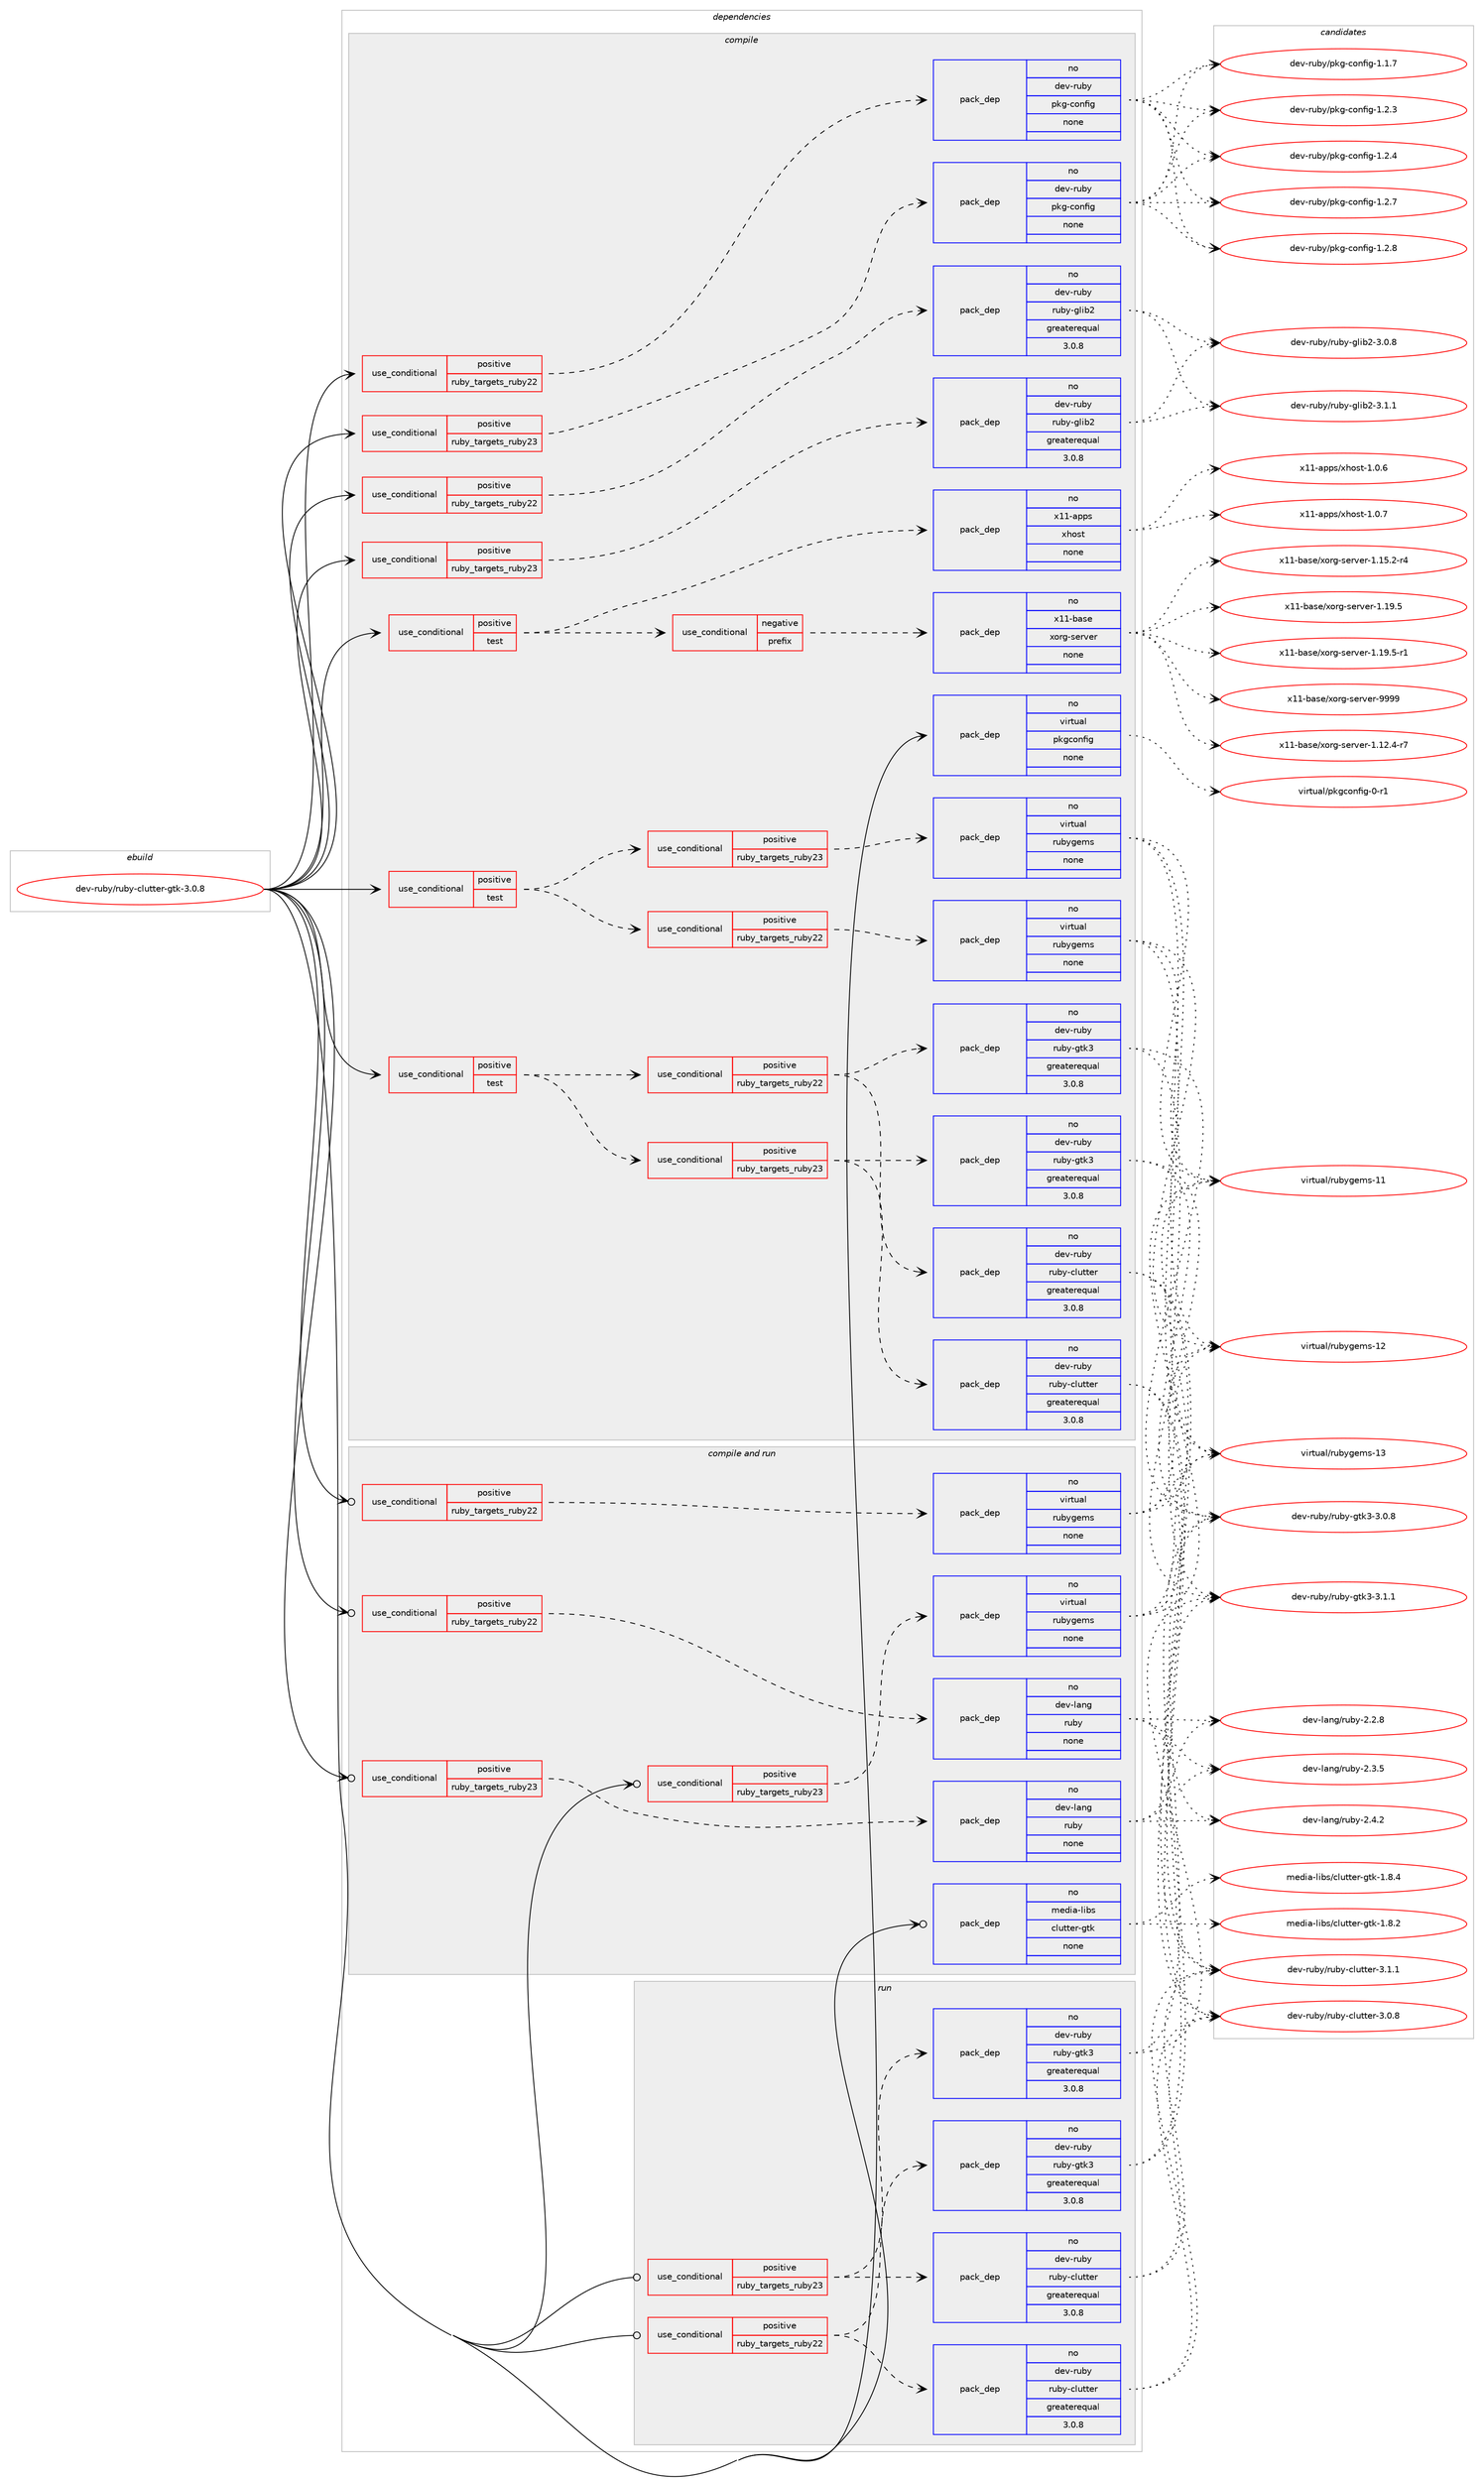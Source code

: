 digraph prolog {

# *************
# Graph options
# *************

newrank=true;
concentrate=true;
compound=true;
graph [rankdir=LR,fontname=Helvetica,fontsize=10,ranksep=1.5];#, ranksep=2.5, nodesep=0.2];
edge  [arrowhead=vee];
node  [fontname=Helvetica,fontsize=10];

# **********
# The ebuild
# **********

subgraph cluster_leftcol {
color=gray;
rank=same;
label=<<i>ebuild</i>>;
id [label="dev-ruby/ruby-clutter-gtk-3.0.8", color=red, width=4, href="../dev-ruby/ruby-clutter-gtk-3.0.8.svg"];
}

# ****************
# The dependencies
# ****************

subgraph cluster_midcol {
color=gray;
label=<<i>dependencies</i>>;
subgraph cluster_compile {
fillcolor="#eeeeee";
style=filled;
label=<<i>compile</i>>;
subgraph cond70624 {
dependency265729 [label=<<TABLE BORDER="0" CELLBORDER="1" CELLSPACING="0" CELLPADDING="4"><TR><TD ROWSPAN="3" CELLPADDING="10">use_conditional</TD></TR><TR><TD>positive</TD></TR><TR><TD>ruby_targets_ruby22</TD></TR></TABLE>>, shape=none, color=red];
subgraph pack190991 {
dependency265730 [label=<<TABLE BORDER="0" CELLBORDER="1" CELLSPACING="0" CELLPADDING="4" WIDTH="220"><TR><TD ROWSPAN="6" CELLPADDING="30">pack_dep</TD></TR><TR><TD WIDTH="110">no</TD></TR><TR><TD>dev-ruby</TD></TR><TR><TD>pkg-config</TD></TR><TR><TD>none</TD></TR><TR><TD></TD></TR></TABLE>>, shape=none, color=blue];
}
dependency265729:e -> dependency265730:w [weight=20,style="dashed",arrowhead="vee"];
}
id:e -> dependency265729:w [weight=20,style="solid",arrowhead="vee"];
subgraph cond70625 {
dependency265731 [label=<<TABLE BORDER="0" CELLBORDER="1" CELLSPACING="0" CELLPADDING="4"><TR><TD ROWSPAN="3" CELLPADDING="10">use_conditional</TD></TR><TR><TD>positive</TD></TR><TR><TD>ruby_targets_ruby22</TD></TR></TABLE>>, shape=none, color=red];
subgraph pack190992 {
dependency265732 [label=<<TABLE BORDER="0" CELLBORDER="1" CELLSPACING="0" CELLPADDING="4" WIDTH="220"><TR><TD ROWSPAN="6" CELLPADDING="30">pack_dep</TD></TR><TR><TD WIDTH="110">no</TD></TR><TR><TD>dev-ruby</TD></TR><TR><TD>ruby-glib2</TD></TR><TR><TD>greaterequal</TD></TR><TR><TD>3.0.8</TD></TR></TABLE>>, shape=none, color=blue];
}
dependency265731:e -> dependency265732:w [weight=20,style="dashed",arrowhead="vee"];
}
id:e -> dependency265731:w [weight=20,style="solid",arrowhead="vee"];
subgraph cond70626 {
dependency265733 [label=<<TABLE BORDER="0" CELLBORDER="1" CELLSPACING="0" CELLPADDING="4"><TR><TD ROWSPAN="3" CELLPADDING="10">use_conditional</TD></TR><TR><TD>positive</TD></TR><TR><TD>ruby_targets_ruby23</TD></TR></TABLE>>, shape=none, color=red];
subgraph pack190993 {
dependency265734 [label=<<TABLE BORDER="0" CELLBORDER="1" CELLSPACING="0" CELLPADDING="4" WIDTH="220"><TR><TD ROWSPAN="6" CELLPADDING="30">pack_dep</TD></TR><TR><TD WIDTH="110">no</TD></TR><TR><TD>dev-ruby</TD></TR><TR><TD>pkg-config</TD></TR><TR><TD>none</TD></TR><TR><TD></TD></TR></TABLE>>, shape=none, color=blue];
}
dependency265733:e -> dependency265734:w [weight=20,style="dashed",arrowhead="vee"];
}
id:e -> dependency265733:w [weight=20,style="solid",arrowhead="vee"];
subgraph cond70627 {
dependency265735 [label=<<TABLE BORDER="0" CELLBORDER="1" CELLSPACING="0" CELLPADDING="4"><TR><TD ROWSPAN="3" CELLPADDING="10">use_conditional</TD></TR><TR><TD>positive</TD></TR><TR><TD>ruby_targets_ruby23</TD></TR></TABLE>>, shape=none, color=red];
subgraph pack190994 {
dependency265736 [label=<<TABLE BORDER="0" CELLBORDER="1" CELLSPACING="0" CELLPADDING="4" WIDTH="220"><TR><TD ROWSPAN="6" CELLPADDING="30">pack_dep</TD></TR><TR><TD WIDTH="110">no</TD></TR><TR><TD>dev-ruby</TD></TR><TR><TD>ruby-glib2</TD></TR><TR><TD>greaterequal</TD></TR><TR><TD>3.0.8</TD></TR></TABLE>>, shape=none, color=blue];
}
dependency265735:e -> dependency265736:w [weight=20,style="dashed",arrowhead="vee"];
}
id:e -> dependency265735:w [weight=20,style="solid",arrowhead="vee"];
subgraph cond70628 {
dependency265737 [label=<<TABLE BORDER="0" CELLBORDER="1" CELLSPACING="0" CELLPADDING="4"><TR><TD ROWSPAN="3" CELLPADDING="10">use_conditional</TD></TR><TR><TD>positive</TD></TR><TR><TD>test</TD></TR></TABLE>>, shape=none, color=red];
subgraph cond70629 {
dependency265738 [label=<<TABLE BORDER="0" CELLBORDER="1" CELLSPACING="0" CELLPADDING="4"><TR><TD ROWSPAN="3" CELLPADDING="10">use_conditional</TD></TR><TR><TD>negative</TD></TR><TR><TD>prefix</TD></TR></TABLE>>, shape=none, color=red];
subgraph pack190995 {
dependency265739 [label=<<TABLE BORDER="0" CELLBORDER="1" CELLSPACING="0" CELLPADDING="4" WIDTH="220"><TR><TD ROWSPAN="6" CELLPADDING="30">pack_dep</TD></TR><TR><TD WIDTH="110">no</TD></TR><TR><TD>x11-base</TD></TR><TR><TD>xorg-server</TD></TR><TR><TD>none</TD></TR><TR><TD></TD></TR></TABLE>>, shape=none, color=blue];
}
dependency265738:e -> dependency265739:w [weight=20,style="dashed",arrowhead="vee"];
}
dependency265737:e -> dependency265738:w [weight=20,style="dashed",arrowhead="vee"];
subgraph pack190996 {
dependency265740 [label=<<TABLE BORDER="0" CELLBORDER="1" CELLSPACING="0" CELLPADDING="4" WIDTH="220"><TR><TD ROWSPAN="6" CELLPADDING="30">pack_dep</TD></TR><TR><TD WIDTH="110">no</TD></TR><TR><TD>x11-apps</TD></TR><TR><TD>xhost</TD></TR><TR><TD>none</TD></TR><TR><TD></TD></TR></TABLE>>, shape=none, color=blue];
}
dependency265737:e -> dependency265740:w [weight=20,style="dashed",arrowhead="vee"];
}
id:e -> dependency265737:w [weight=20,style="solid",arrowhead="vee"];
subgraph cond70630 {
dependency265741 [label=<<TABLE BORDER="0" CELLBORDER="1" CELLSPACING="0" CELLPADDING="4"><TR><TD ROWSPAN="3" CELLPADDING="10">use_conditional</TD></TR><TR><TD>positive</TD></TR><TR><TD>test</TD></TR></TABLE>>, shape=none, color=red];
subgraph cond70631 {
dependency265742 [label=<<TABLE BORDER="0" CELLBORDER="1" CELLSPACING="0" CELLPADDING="4"><TR><TD ROWSPAN="3" CELLPADDING="10">use_conditional</TD></TR><TR><TD>positive</TD></TR><TR><TD>ruby_targets_ruby22</TD></TR></TABLE>>, shape=none, color=red];
subgraph pack190997 {
dependency265743 [label=<<TABLE BORDER="0" CELLBORDER="1" CELLSPACING="0" CELLPADDING="4" WIDTH="220"><TR><TD ROWSPAN="6" CELLPADDING="30">pack_dep</TD></TR><TR><TD WIDTH="110">no</TD></TR><TR><TD>dev-ruby</TD></TR><TR><TD>ruby-clutter</TD></TR><TR><TD>greaterequal</TD></TR><TR><TD>3.0.8</TD></TR></TABLE>>, shape=none, color=blue];
}
dependency265742:e -> dependency265743:w [weight=20,style="dashed",arrowhead="vee"];
subgraph pack190998 {
dependency265744 [label=<<TABLE BORDER="0" CELLBORDER="1" CELLSPACING="0" CELLPADDING="4" WIDTH="220"><TR><TD ROWSPAN="6" CELLPADDING="30">pack_dep</TD></TR><TR><TD WIDTH="110">no</TD></TR><TR><TD>dev-ruby</TD></TR><TR><TD>ruby-gtk3</TD></TR><TR><TD>greaterequal</TD></TR><TR><TD>3.0.8</TD></TR></TABLE>>, shape=none, color=blue];
}
dependency265742:e -> dependency265744:w [weight=20,style="dashed",arrowhead="vee"];
}
dependency265741:e -> dependency265742:w [weight=20,style="dashed",arrowhead="vee"];
subgraph cond70632 {
dependency265745 [label=<<TABLE BORDER="0" CELLBORDER="1" CELLSPACING="0" CELLPADDING="4"><TR><TD ROWSPAN="3" CELLPADDING="10">use_conditional</TD></TR><TR><TD>positive</TD></TR><TR><TD>ruby_targets_ruby23</TD></TR></TABLE>>, shape=none, color=red];
subgraph pack190999 {
dependency265746 [label=<<TABLE BORDER="0" CELLBORDER="1" CELLSPACING="0" CELLPADDING="4" WIDTH="220"><TR><TD ROWSPAN="6" CELLPADDING="30">pack_dep</TD></TR><TR><TD WIDTH="110">no</TD></TR><TR><TD>dev-ruby</TD></TR><TR><TD>ruby-clutter</TD></TR><TR><TD>greaterequal</TD></TR><TR><TD>3.0.8</TD></TR></TABLE>>, shape=none, color=blue];
}
dependency265745:e -> dependency265746:w [weight=20,style="dashed",arrowhead="vee"];
subgraph pack191000 {
dependency265747 [label=<<TABLE BORDER="0" CELLBORDER="1" CELLSPACING="0" CELLPADDING="4" WIDTH="220"><TR><TD ROWSPAN="6" CELLPADDING="30">pack_dep</TD></TR><TR><TD WIDTH="110">no</TD></TR><TR><TD>dev-ruby</TD></TR><TR><TD>ruby-gtk3</TD></TR><TR><TD>greaterequal</TD></TR><TR><TD>3.0.8</TD></TR></TABLE>>, shape=none, color=blue];
}
dependency265745:e -> dependency265747:w [weight=20,style="dashed",arrowhead="vee"];
}
dependency265741:e -> dependency265745:w [weight=20,style="dashed",arrowhead="vee"];
}
id:e -> dependency265741:w [weight=20,style="solid",arrowhead="vee"];
subgraph cond70633 {
dependency265748 [label=<<TABLE BORDER="0" CELLBORDER="1" CELLSPACING="0" CELLPADDING="4"><TR><TD ROWSPAN="3" CELLPADDING="10">use_conditional</TD></TR><TR><TD>positive</TD></TR><TR><TD>test</TD></TR></TABLE>>, shape=none, color=red];
subgraph cond70634 {
dependency265749 [label=<<TABLE BORDER="0" CELLBORDER="1" CELLSPACING="0" CELLPADDING="4"><TR><TD ROWSPAN="3" CELLPADDING="10">use_conditional</TD></TR><TR><TD>positive</TD></TR><TR><TD>ruby_targets_ruby22</TD></TR></TABLE>>, shape=none, color=red];
subgraph pack191001 {
dependency265750 [label=<<TABLE BORDER="0" CELLBORDER="1" CELLSPACING="0" CELLPADDING="4" WIDTH="220"><TR><TD ROWSPAN="6" CELLPADDING="30">pack_dep</TD></TR><TR><TD WIDTH="110">no</TD></TR><TR><TD>virtual</TD></TR><TR><TD>rubygems</TD></TR><TR><TD>none</TD></TR><TR><TD></TD></TR></TABLE>>, shape=none, color=blue];
}
dependency265749:e -> dependency265750:w [weight=20,style="dashed",arrowhead="vee"];
}
dependency265748:e -> dependency265749:w [weight=20,style="dashed",arrowhead="vee"];
subgraph cond70635 {
dependency265751 [label=<<TABLE BORDER="0" CELLBORDER="1" CELLSPACING="0" CELLPADDING="4"><TR><TD ROWSPAN="3" CELLPADDING="10">use_conditional</TD></TR><TR><TD>positive</TD></TR><TR><TD>ruby_targets_ruby23</TD></TR></TABLE>>, shape=none, color=red];
subgraph pack191002 {
dependency265752 [label=<<TABLE BORDER="0" CELLBORDER="1" CELLSPACING="0" CELLPADDING="4" WIDTH="220"><TR><TD ROWSPAN="6" CELLPADDING="30">pack_dep</TD></TR><TR><TD WIDTH="110">no</TD></TR><TR><TD>virtual</TD></TR><TR><TD>rubygems</TD></TR><TR><TD>none</TD></TR><TR><TD></TD></TR></TABLE>>, shape=none, color=blue];
}
dependency265751:e -> dependency265752:w [weight=20,style="dashed",arrowhead="vee"];
}
dependency265748:e -> dependency265751:w [weight=20,style="dashed",arrowhead="vee"];
}
id:e -> dependency265748:w [weight=20,style="solid",arrowhead="vee"];
subgraph pack191003 {
dependency265753 [label=<<TABLE BORDER="0" CELLBORDER="1" CELLSPACING="0" CELLPADDING="4" WIDTH="220"><TR><TD ROWSPAN="6" CELLPADDING="30">pack_dep</TD></TR><TR><TD WIDTH="110">no</TD></TR><TR><TD>virtual</TD></TR><TR><TD>pkgconfig</TD></TR><TR><TD>none</TD></TR><TR><TD></TD></TR></TABLE>>, shape=none, color=blue];
}
id:e -> dependency265753:w [weight=20,style="solid",arrowhead="vee"];
}
subgraph cluster_compileandrun {
fillcolor="#eeeeee";
style=filled;
label=<<i>compile and run</i>>;
subgraph cond70636 {
dependency265754 [label=<<TABLE BORDER="0" CELLBORDER="1" CELLSPACING="0" CELLPADDING="4"><TR><TD ROWSPAN="3" CELLPADDING="10">use_conditional</TD></TR><TR><TD>positive</TD></TR><TR><TD>ruby_targets_ruby22</TD></TR></TABLE>>, shape=none, color=red];
subgraph pack191004 {
dependency265755 [label=<<TABLE BORDER="0" CELLBORDER="1" CELLSPACING="0" CELLPADDING="4" WIDTH="220"><TR><TD ROWSPAN="6" CELLPADDING="30">pack_dep</TD></TR><TR><TD WIDTH="110">no</TD></TR><TR><TD>dev-lang</TD></TR><TR><TD>ruby</TD></TR><TR><TD>none</TD></TR><TR><TD></TD></TR></TABLE>>, shape=none, color=blue];
}
dependency265754:e -> dependency265755:w [weight=20,style="dashed",arrowhead="vee"];
}
id:e -> dependency265754:w [weight=20,style="solid",arrowhead="odotvee"];
subgraph cond70637 {
dependency265756 [label=<<TABLE BORDER="0" CELLBORDER="1" CELLSPACING="0" CELLPADDING="4"><TR><TD ROWSPAN="3" CELLPADDING="10">use_conditional</TD></TR><TR><TD>positive</TD></TR><TR><TD>ruby_targets_ruby22</TD></TR></TABLE>>, shape=none, color=red];
subgraph pack191005 {
dependency265757 [label=<<TABLE BORDER="0" CELLBORDER="1" CELLSPACING="0" CELLPADDING="4" WIDTH="220"><TR><TD ROWSPAN="6" CELLPADDING="30">pack_dep</TD></TR><TR><TD WIDTH="110">no</TD></TR><TR><TD>virtual</TD></TR><TR><TD>rubygems</TD></TR><TR><TD>none</TD></TR><TR><TD></TD></TR></TABLE>>, shape=none, color=blue];
}
dependency265756:e -> dependency265757:w [weight=20,style="dashed",arrowhead="vee"];
}
id:e -> dependency265756:w [weight=20,style="solid",arrowhead="odotvee"];
subgraph cond70638 {
dependency265758 [label=<<TABLE BORDER="0" CELLBORDER="1" CELLSPACING="0" CELLPADDING="4"><TR><TD ROWSPAN="3" CELLPADDING="10">use_conditional</TD></TR><TR><TD>positive</TD></TR><TR><TD>ruby_targets_ruby23</TD></TR></TABLE>>, shape=none, color=red];
subgraph pack191006 {
dependency265759 [label=<<TABLE BORDER="0" CELLBORDER="1" CELLSPACING="0" CELLPADDING="4" WIDTH="220"><TR><TD ROWSPAN="6" CELLPADDING="30">pack_dep</TD></TR><TR><TD WIDTH="110">no</TD></TR><TR><TD>dev-lang</TD></TR><TR><TD>ruby</TD></TR><TR><TD>none</TD></TR><TR><TD></TD></TR></TABLE>>, shape=none, color=blue];
}
dependency265758:e -> dependency265759:w [weight=20,style="dashed",arrowhead="vee"];
}
id:e -> dependency265758:w [weight=20,style="solid",arrowhead="odotvee"];
subgraph cond70639 {
dependency265760 [label=<<TABLE BORDER="0" CELLBORDER="1" CELLSPACING="0" CELLPADDING="4"><TR><TD ROWSPAN="3" CELLPADDING="10">use_conditional</TD></TR><TR><TD>positive</TD></TR><TR><TD>ruby_targets_ruby23</TD></TR></TABLE>>, shape=none, color=red];
subgraph pack191007 {
dependency265761 [label=<<TABLE BORDER="0" CELLBORDER="1" CELLSPACING="0" CELLPADDING="4" WIDTH="220"><TR><TD ROWSPAN="6" CELLPADDING="30">pack_dep</TD></TR><TR><TD WIDTH="110">no</TD></TR><TR><TD>virtual</TD></TR><TR><TD>rubygems</TD></TR><TR><TD>none</TD></TR><TR><TD></TD></TR></TABLE>>, shape=none, color=blue];
}
dependency265760:e -> dependency265761:w [weight=20,style="dashed",arrowhead="vee"];
}
id:e -> dependency265760:w [weight=20,style="solid",arrowhead="odotvee"];
subgraph pack191008 {
dependency265762 [label=<<TABLE BORDER="0" CELLBORDER="1" CELLSPACING="0" CELLPADDING="4" WIDTH="220"><TR><TD ROWSPAN="6" CELLPADDING="30">pack_dep</TD></TR><TR><TD WIDTH="110">no</TD></TR><TR><TD>media-libs</TD></TR><TR><TD>clutter-gtk</TD></TR><TR><TD>none</TD></TR><TR><TD></TD></TR></TABLE>>, shape=none, color=blue];
}
id:e -> dependency265762:w [weight=20,style="solid",arrowhead="odotvee"];
}
subgraph cluster_run {
fillcolor="#eeeeee";
style=filled;
label=<<i>run</i>>;
subgraph cond70640 {
dependency265763 [label=<<TABLE BORDER="0" CELLBORDER="1" CELLSPACING="0" CELLPADDING="4"><TR><TD ROWSPAN="3" CELLPADDING="10">use_conditional</TD></TR><TR><TD>positive</TD></TR><TR><TD>ruby_targets_ruby22</TD></TR></TABLE>>, shape=none, color=red];
subgraph pack191009 {
dependency265764 [label=<<TABLE BORDER="0" CELLBORDER="1" CELLSPACING="0" CELLPADDING="4" WIDTH="220"><TR><TD ROWSPAN="6" CELLPADDING="30">pack_dep</TD></TR><TR><TD WIDTH="110">no</TD></TR><TR><TD>dev-ruby</TD></TR><TR><TD>ruby-clutter</TD></TR><TR><TD>greaterequal</TD></TR><TR><TD>3.0.8</TD></TR></TABLE>>, shape=none, color=blue];
}
dependency265763:e -> dependency265764:w [weight=20,style="dashed",arrowhead="vee"];
subgraph pack191010 {
dependency265765 [label=<<TABLE BORDER="0" CELLBORDER="1" CELLSPACING="0" CELLPADDING="4" WIDTH="220"><TR><TD ROWSPAN="6" CELLPADDING="30">pack_dep</TD></TR><TR><TD WIDTH="110">no</TD></TR><TR><TD>dev-ruby</TD></TR><TR><TD>ruby-gtk3</TD></TR><TR><TD>greaterequal</TD></TR><TR><TD>3.0.8</TD></TR></TABLE>>, shape=none, color=blue];
}
dependency265763:e -> dependency265765:w [weight=20,style="dashed",arrowhead="vee"];
}
id:e -> dependency265763:w [weight=20,style="solid",arrowhead="odot"];
subgraph cond70641 {
dependency265766 [label=<<TABLE BORDER="0" CELLBORDER="1" CELLSPACING="0" CELLPADDING="4"><TR><TD ROWSPAN="3" CELLPADDING="10">use_conditional</TD></TR><TR><TD>positive</TD></TR><TR><TD>ruby_targets_ruby23</TD></TR></TABLE>>, shape=none, color=red];
subgraph pack191011 {
dependency265767 [label=<<TABLE BORDER="0" CELLBORDER="1" CELLSPACING="0" CELLPADDING="4" WIDTH="220"><TR><TD ROWSPAN="6" CELLPADDING="30">pack_dep</TD></TR><TR><TD WIDTH="110">no</TD></TR><TR><TD>dev-ruby</TD></TR><TR><TD>ruby-clutter</TD></TR><TR><TD>greaterequal</TD></TR><TR><TD>3.0.8</TD></TR></TABLE>>, shape=none, color=blue];
}
dependency265766:e -> dependency265767:w [weight=20,style="dashed",arrowhead="vee"];
subgraph pack191012 {
dependency265768 [label=<<TABLE BORDER="0" CELLBORDER="1" CELLSPACING="0" CELLPADDING="4" WIDTH="220"><TR><TD ROWSPAN="6" CELLPADDING="30">pack_dep</TD></TR><TR><TD WIDTH="110">no</TD></TR><TR><TD>dev-ruby</TD></TR><TR><TD>ruby-gtk3</TD></TR><TR><TD>greaterequal</TD></TR><TR><TD>3.0.8</TD></TR></TABLE>>, shape=none, color=blue];
}
dependency265766:e -> dependency265768:w [weight=20,style="dashed",arrowhead="vee"];
}
id:e -> dependency265766:w [weight=20,style="solid",arrowhead="odot"];
}
}

# **************
# The candidates
# **************

subgraph cluster_choices {
rank=same;
color=gray;
label=<<i>candidates</i>>;

subgraph choice190991 {
color=black;
nodesep=1;
choice1001011184511411798121471121071034599111110102105103454946494655 [label="dev-ruby/pkg-config-1.1.7", color=red, width=4,href="../dev-ruby/pkg-config-1.1.7.svg"];
choice1001011184511411798121471121071034599111110102105103454946504651 [label="dev-ruby/pkg-config-1.2.3", color=red, width=4,href="../dev-ruby/pkg-config-1.2.3.svg"];
choice1001011184511411798121471121071034599111110102105103454946504652 [label="dev-ruby/pkg-config-1.2.4", color=red, width=4,href="../dev-ruby/pkg-config-1.2.4.svg"];
choice1001011184511411798121471121071034599111110102105103454946504655 [label="dev-ruby/pkg-config-1.2.7", color=red, width=4,href="../dev-ruby/pkg-config-1.2.7.svg"];
choice1001011184511411798121471121071034599111110102105103454946504656 [label="dev-ruby/pkg-config-1.2.8", color=red, width=4,href="../dev-ruby/pkg-config-1.2.8.svg"];
dependency265730:e -> choice1001011184511411798121471121071034599111110102105103454946494655:w [style=dotted,weight="100"];
dependency265730:e -> choice1001011184511411798121471121071034599111110102105103454946504651:w [style=dotted,weight="100"];
dependency265730:e -> choice1001011184511411798121471121071034599111110102105103454946504652:w [style=dotted,weight="100"];
dependency265730:e -> choice1001011184511411798121471121071034599111110102105103454946504655:w [style=dotted,weight="100"];
dependency265730:e -> choice1001011184511411798121471121071034599111110102105103454946504656:w [style=dotted,weight="100"];
}
subgraph choice190992 {
color=black;
nodesep=1;
choice10010111845114117981214711411798121451031081059850455146484656 [label="dev-ruby/ruby-glib2-3.0.8", color=red, width=4,href="../dev-ruby/ruby-glib2-3.0.8.svg"];
choice10010111845114117981214711411798121451031081059850455146494649 [label="dev-ruby/ruby-glib2-3.1.1", color=red, width=4,href="../dev-ruby/ruby-glib2-3.1.1.svg"];
dependency265732:e -> choice10010111845114117981214711411798121451031081059850455146484656:w [style=dotted,weight="100"];
dependency265732:e -> choice10010111845114117981214711411798121451031081059850455146494649:w [style=dotted,weight="100"];
}
subgraph choice190993 {
color=black;
nodesep=1;
choice1001011184511411798121471121071034599111110102105103454946494655 [label="dev-ruby/pkg-config-1.1.7", color=red, width=4,href="../dev-ruby/pkg-config-1.1.7.svg"];
choice1001011184511411798121471121071034599111110102105103454946504651 [label="dev-ruby/pkg-config-1.2.3", color=red, width=4,href="../dev-ruby/pkg-config-1.2.3.svg"];
choice1001011184511411798121471121071034599111110102105103454946504652 [label="dev-ruby/pkg-config-1.2.4", color=red, width=4,href="../dev-ruby/pkg-config-1.2.4.svg"];
choice1001011184511411798121471121071034599111110102105103454946504655 [label="dev-ruby/pkg-config-1.2.7", color=red, width=4,href="../dev-ruby/pkg-config-1.2.7.svg"];
choice1001011184511411798121471121071034599111110102105103454946504656 [label="dev-ruby/pkg-config-1.2.8", color=red, width=4,href="../dev-ruby/pkg-config-1.2.8.svg"];
dependency265734:e -> choice1001011184511411798121471121071034599111110102105103454946494655:w [style=dotted,weight="100"];
dependency265734:e -> choice1001011184511411798121471121071034599111110102105103454946504651:w [style=dotted,weight="100"];
dependency265734:e -> choice1001011184511411798121471121071034599111110102105103454946504652:w [style=dotted,weight="100"];
dependency265734:e -> choice1001011184511411798121471121071034599111110102105103454946504655:w [style=dotted,weight="100"];
dependency265734:e -> choice1001011184511411798121471121071034599111110102105103454946504656:w [style=dotted,weight="100"];
}
subgraph choice190994 {
color=black;
nodesep=1;
choice10010111845114117981214711411798121451031081059850455146484656 [label="dev-ruby/ruby-glib2-3.0.8", color=red, width=4,href="../dev-ruby/ruby-glib2-3.0.8.svg"];
choice10010111845114117981214711411798121451031081059850455146494649 [label="dev-ruby/ruby-glib2-3.1.1", color=red, width=4,href="../dev-ruby/ruby-glib2-3.1.1.svg"];
dependency265736:e -> choice10010111845114117981214711411798121451031081059850455146484656:w [style=dotted,weight="100"];
dependency265736:e -> choice10010111845114117981214711411798121451031081059850455146494649:w [style=dotted,weight="100"];
}
subgraph choice190995 {
color=black;
nodesep=1;
choice12049494598971151014712011111410345115101114118101114454946495046524511455 [label="x11-base/xorg-server-1.12.4-r7", color=red, width=4,href="../x11-base/xorg-server-1.12.4-r7.svg"];
choice12049494598971151014712011111410345115101114118101114454946495346504511452 [label="x11-base/xorg-server-1.15.2-r4", color=red, width=4,href="../x11-base/xorg-server-1.15.2-r4.svg"];
choice1204949459897115101471201111141034511510111411810111445494649574653 [label="x11-base/xorg-server-1.19.5", color=red, width=4,href="../x11-base/xorg-server-1.19.5.svg"];
choice12049494598971151014712011111410345115101114118101114454946495746534511449 [label="x11-base/xorg-server-1.19.5-r1", color=red, width=4,href="../x11-base/xorg-server-1.19.5-r1.svg"];
choice120494945989711510147120111114103451151011141181011144557575757 [label="x11-base/xorg-server-9999", color=red, width=4,href="../x11-base/xorg-server-9999.svg"];
dependency265739:e -> choice12049494598971151014712011111410345115101114118101114454946495046524511455:w [style=dotted,weight="100"];
dependency265739:e -> choice12049494598971151014712011111410345115101114118101114454946495346504511452:w [style=dotted,weight="100"];
dependency265739:e -> choice1204949459897115101471201111141034511510111411810111445494649574653:w [style=dotted,weight="100"];
dependency265739:e -> choice12049494598971151014712011111410345115101114118101114454946495746534511449:w [style=dotted,weight="100"];
dependency265739:e -> choice120494945989711510147120111114103451151011141181011144557575757:w [style=dotted,weight="100"];
}
subgraph choice190996 {
color=black;
nodesep=1;
choice1204949459711211211547120104111115116454946484654 [label="x11-apps/xhost-1.0.6", color=red, width=4,href="../x11-apps/xhost-1.0.6.svg"];
choice1204949459711211211547120104111115116454946484655 [label="x11-apps/xhost-1.0.7", color=red, width=4,href="../x11-apps/xhost-1.0.7.svg"];
dependency265740:e -> choice1204949459711211211547120104111115116454946484654:w [style=dotted,weight="100"];
dependency265740:e -> choice1204949459711211211547120104111115116454946484655:w [style=dotted,weight="100"];
}
subgraph choice190997 {
color=black;
nodesep=1;
choice100101118451141179812147114117981214599108117116116101114455146484656 [label="dev-ruby/ruby-clutter-3.0.8", color=red, width=4,href="../dev-ruby/ruby-clutter-3.0.8.svg"];
choice100101118451141179812147114117981214599108117116116101114455146494649 [label="dev-ruby/ruby-clutter-3.1.1", color=red, width=4,href="../dev-ruby/ruby-clutter-3.1.1.svg"];
dependency265743:e -> choice100101118451141179812147114117981214599108117116116101114455146484656:w [style=dotted,weight="100"];
dependency265743:e -> choice100101118451141179812147114117981214599108117116116101114455146494649:w [style=dotted,weight="100"];
}
subgraph choice190998 {
color=black;
nodesep=1;
choice100101118451141179812147114117981214510311610751455146484656 [label="dev-ruby/ruby-gtk3-3.0.8", color=red, width=4,href="../dev-ruby/ruby-gtk3-3.0.8.svg"];
choice100101118451141179812147114117981214510311610751455146494649 [label="dev-ruby/ruby-gtk3-3.1.1", color=red, width=4,href="../dev-ruby/ruby-gtk3-3.1.1.svg"];
dependency265744:e -> choice100101118451141179812147114117981214510311610751455146484656:w [style=dotted,weight="100"];
dependency265744:e -> choice100101118451141179812147114117981214510311610751455146494649:w [style=dotted,weight="100"];
}
subgraph choice190999 {
color=black;
nodesep=1;
choice100101118451141179812147114117981214599108117116116101114455146484656 [label="dev-ruby/ruby-clutter-3.0.8", color=red, width=4,href="../dev-ruby/ruby-clutter-3.0.8.svg"];
choice100101118451141179812147114117981214599108117116116101114455146494649 [label="dev-ruby/ruby-clutter-3.1.1", color=red, width=4,href="../dev-ruby/ruby-clutter-3.1.1.svg"];
dependency265746:e -> choice100101118451141179812147114117981214599108117116116101114455146484656:w [style=dotted,weight="100"];
dependency265746:e -> choice100101118451141179812147114117981214599108117116116101114455146494649:w [style=dotted,weight="100"];
}
subgraph choice191000 {
color=black;
nodesep=1;
choice100101118451141179812147114117981214510311610751455146484656 [label="dev-ruby/ruby-gtk3-3.0.8", color=red, width=4,href="../dev-ruby/ruby-gtk3-3.0.8.svg"];
choice100101118451141179812147114117981214510311610751455146494649 [label="dev-ruby/ruby-gtk3-3.1.1", color=red, width=4,href="../dev-ruby/ruby-gtk3-3.1.1.svg"];
dependency265747:e -> choice100101118451141179812147114117981214510311610751455146484656:w [style=dotted,weight="100"];
dependency265747:e -> choice100101118451141179812147114117981214510311610751455146494649:w [style=dotted,weight="100"];
}
subgraph choice191001 {
color=black;
nodesep=1;
choice118105114116117971084711411798121103101109115454949 [label="virtual/rubygems-11", color=red, width=4,href="../virtual/rubygems-11.svg"];
choice118105114116117971084711411798121103101109115454950 [label="virtual/rubygems-12", color=red, width=4,href="../virtual/rubygems-12.svg"];
choice118105114116117971084711411798121103101109115454951 [label="virtual/rubygems-13", color=red, width=4,href="../virtual/rubygems-13.svg"];
dependency265750:e -> choice118105114116117971084711411798121103101109115454949:w [style=dotted,weight="100"];
dependency265750:e -> choice118105114116117971084711411798121103101109115454950:w [style=dotted,weight="100"];
dependency265750:e -> choice118105114116117971084711411798121103101109115454951:w [style=dotted,weight="100"];
}
subgraph choice191002 {
color=black;
nodesep=1;
choice118105114116117971084711411798121103101109115454949 [label="virtual/rubygems-11", color=red, width=4,href="../virtual/rubygems-11.svg"];
choice118105114116117971084711411798121103101109115454950 [label="virtual/rubygems-12", color=red, width=4,href="../virtual/rubygems-12.svg"];
choice118105114116117971084711411798121103101109115454951 [label="virtual/rubygems-13", color=red, width=4,href="../virtual/rubygems-13.svg"];
dependency265752:e -> choice118105114116117971084711411798121103101109115454949:w [style=dotted,weight="100"];
dependency265752:e -> choice118105114116117971084711411798121103101109115454950:w [style=dotted,weight="100"];
dependency265752:e -> choice118105114116117971084711411798121103101109115454951:w [style=dotted,weight="100"];
}
subgraph choice191003 {
color=black;
nodesep=1;
choice11810511411611797108471121071039911111010210510345484511449 [label="virtual/pkgconfig-0-r1", color=red, width=4,href="../virtual/pkgconfig-0-r1.svg"];
dependency265753:e -> choice11810511411611797108471121071039911111010210510345484511449:w [style=dotted,weight="100"];
}
subgraph choice191004 {
color=black;
nodesep=1;
choice10010111845108971101034711411798121455046504656 [label="dev-lang/ruby-2.2.8", color=red, width=4,href="../dev-lang/ruby-2.2.8.svg"];
choice10010111845108971101034711411798121455046514653 [label="dev-lang/ruby-2.3.5", color=red, width=4,href="../dev-lang/ruby-2.3.5.svg"];
choice10010111845108971101034711411798121455046524650 [label="dev-lang/ruby-2.4.2", color=red, width=4,href="../dev-lang/ruby-2.4.2.svg"];
dependency265755:e -> choice10010111845108971101034711411798121455046504656:w [style=dotted,weight="100"];
dependency265755:e -> choice10010111845108971101034711411798121455046514653:w [style=dotted,weight="100"];
dependency265755:e -> choice10010111845108971101034711411798121455046524650:w [style=dotted,weight="100"];
}
subgraph choice191005 {
color=black;
nodesep=1;
choice118105114116117971084711411798121103101109115454949 [label="virtual/rubygems-11", color=red, width=4,href="../virtual/rubygems-11.svg"];
choice118105114116117971084711411798121103101109115454950 [label="virtual/rubygems-12", color=red, width=4,href="../virtual/rubygems-12.svg"];
choice118105114116117971084711411798121103101109115454951 [label="virtual/rubygems-13", color=red, width=4,href="../virtual/rubygems-13.svg"];
dependency265757:e -> choice118105114116117971084711411798121103101109115454949:w [style=dotted,weight="100"];
dependency265757:e -> choice118105114116117971084711411798121103101109115454950:w [style=dotted,weight="100"];
dependency265757:e -> choice118105114116117971084711411798121103101109115454951:w [style=dotted,weight="100"];
}
subgraph choice191006 {
color=black;
nodesep=1;
choice10010111845108971101034711411798121455046504656 [label="dev-lang/ruby-2.2.8", color=red, width=4,href="../dev-lang/ruby-2.2.8.svg"];
choice10010111845108971101034711411798121455046514653 [label="dev-lang/ruby-2.3.5", color=red, width=4,href="../dev-lang/ruby-2.3.5.svg"];
choice10010111845108971101034711411798121455046524650 [label="dev-lang/ruby-2.4.2", color=red, width=4,href="../dev-lang/ruby-2.4.2.svg"];
dependency265759:e -> choice10010111845108971101034711411798121455046504656:w [style=dotted,weight="100"];
dependency265759:e -> choice10010111845108971101034711411798121455046514653:w [style=dotted,weight="100"];
dependency265759:e -> choice10010111845108971101034711411798121455046524650:w [style=dotted,weight="100"];
}
subgraph choice191007 {
color=black;
nodesep=1;
choice118105114116117971084711411798121103101109115454949 [label="virtual/rubygems-11", color=red, width=4,href="../virtual/rubygems-11.svg"];
choice118105114116117971084711411798121103101109115454950 [label="virtual/rubygems-12", color=red, width=4,href="../virtual/rubygems-12.svg"];
choice118105114116117971084711411798121103101109115454951 [label="virtual/rubygems-13", color=red, width=4,href="../virtual/rubygems-13.svg"];
dependency265761:e -> choice118105114116117971084711411798121103101109115454949:w [style=dotted,weight="100"];
dependency265761:e -> choice118105114116117971084711411798121103101109115454950:w [style=dotted,weight="100"];
dependency265761:e -> choice118105114116117971084711411798121103101109115454951:w [style=dotted,weight="100"];
}
subgraph choice191008 {
color=black;
nodesep=1;
choice109101100105974510810598115479910811711611610111445103116107454946564650 [label="media-libs/clutter-gtk-1.8.2", color=red, width=4,href="../media-libs/clutter-gtk-1.8.2.svg"];
choice109101100105974510810598115479910811711611610111445103116107454946564652 [label="media-libs/clutter-gtk-1.8.4", color=red, width=4,href="../media-libs/clutter-gtk-1.8.4.svg"];
dependency265762:e -> choice109101100105974510810598115479910811711611610111445103116107454946564650:w [style=dotted,weight="100"];
dependency265762:e -> choice109101100105974510810598115479910811711611610111445103116107454946564652:w [style=dotted,weight="100"];
}
subgraph choice191009 {
color=black;
nodesep=1;
choice100101118451141179812147114117981214599108117116116101114455146484656 [label="dev-ruby/ruby-clutter-3.0.8", color=red, width=4,href="../dev-ruby/ruby-clutter-3.0.8.svg"];
choice100101118451141179812147114117981214599108117116116101114455146494649 [label="dev-ruby/ruby-clutter-3.1.1", color=red, width=4,href="../dev-ruby/ruby-clutter-3.1.1.svg"];
dependency265764:e -> choice100101118451141179812147114117981214599108117116116101114455146484656:w [style=dotted,weight="100"];
dependency265764:e -> choice100101118451141179812147114117981214599108117116116101114455146494649:w [style=dotted,weight="100"];
}
subgraph choice191010 {
color=black;
nodesep=1;
choice100101118451141179812147114117981214510311610751455146484656 [label="dev-ruby/ruby-gtk3-3.0.8", color=red, width=4,href="../dev-ruby/ruby-gtk3-3.0.8.svg"];
choice100101118451141179812147114117981214510311610751455146494649 [label="dev-ruby/ruby-gtk3-3.1.1", color=red, width=4,href="../dev-ruby/ruby-gtk3-3.1.1.svg"];
dependency265765:e -> choice100101118451141179812147114117981214510311610751455146484656:w [style=dotted,weight="100"];
dependency265765:e -> choice100101118451141179812147114117981214510311610751455146494649:w [style=dotted,weight="100"];
}
subgraph choice191011 {
color=black;
nodesep=1;
choice100101118451141179812147114117981214599108117116116101114455146484656 [label="dev-ruby/ruby-clutter-3.0.8", color=red, width=4,href="../dev-ruby/ruby-clutter-3.0.8.svg"];
choice100101118451141179812147114117981214599108117116116101114455146494649 [label="dev-ruby/ruby-clutter-3.1.1", color=red, width=4,href="../dev-ruby/ruby-clutter-3.1.1.svg"];
dependency265767:e -> choice100101118451141179812147114117981214599108117116116101114455146484656:w [style=dotted,weight="100"];
dependency265767:e -> choice100101118451141179812147114117981214599108117116116101114455146494649:w [style=dotted,weight="100"];
}
subgraph choice191012 {
color=black;
nodesep=1;
choice100101118451141179812147114117981214510311610751455146484656 [label="dev-ruby/ruby-gtk3-3.0.8", color=red, width=4,href="../dev-ruby/ruby-gtk3-3.0.8.svg"];
choice100101118451141179812147114117981214510311610751455146494649 [label="dev-ruby/ruby-gtk3-3.1.1", color=red, width=4,href="../dev-ruby/ruby-gtk3-3.1.1.svg"];
dependency265768:e -> choice100101118451141179812147114117981214510311610751455146484656:w [style=dotted,weight="100"];
dependency265768:e -> choice100101118451141179812147114117981214510311610751455146494649:w [style=dotted,weight="100"];
}
}

}
